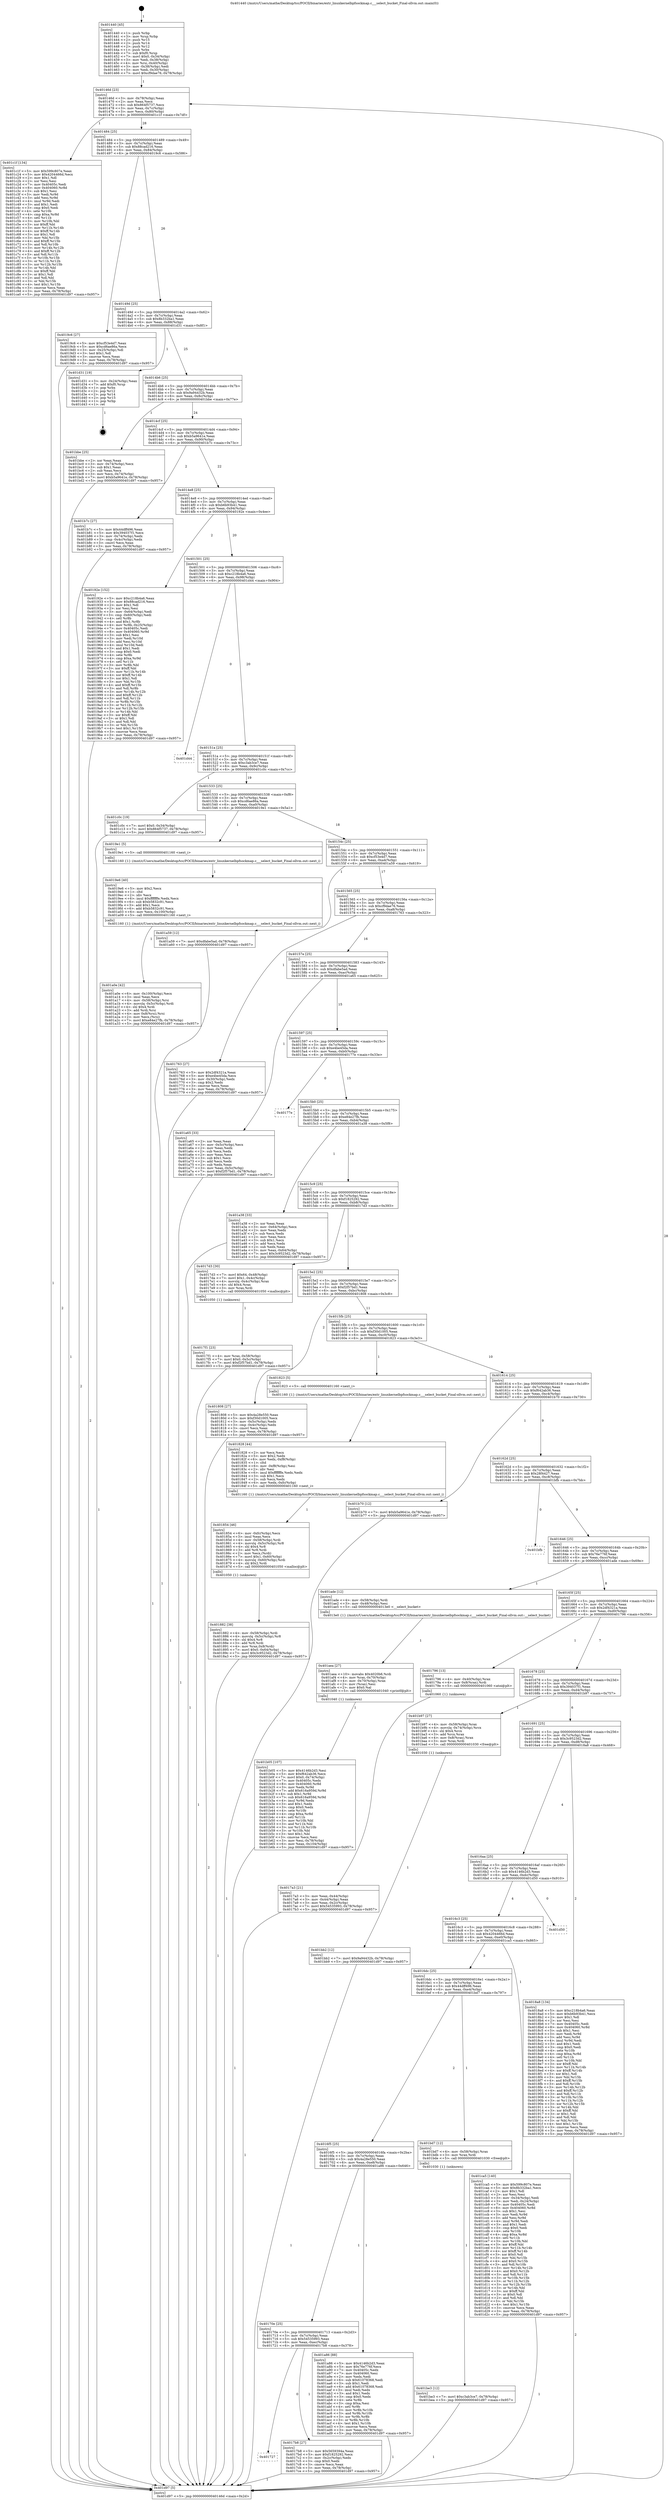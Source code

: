 digraph "0x401440" {
  label = "0x401440 (/mnt/c/Users/mathe/Desktop/tcc/POCII/binaries/extr_linuxkernelbpfsockmap.c___select_bucket_Final-ollvm.out::main(0))"
  labelloc = "t"
  node[shape=record]

  Entry [label="",width=0.3,height=0.3,shape=circle,fillcolor=black,style=filled]
  "0x40146d" [label="{
     0x40146d [23]\l
     | [instrs]\l
     &nbsp;&nbsp;0x40146d \<+3\>: mov -0x78(%rbp),%eax\l
     &nbsp;&nbsp;0x401470 \<+2\>: mov %eax,%ecx\l
     &nbsp;&nbsp;0x401472 \<+6\>: sub $0x864f5737,%ecx\l
     &nbsp;&nbsp;0x401478 \<+3\>: mov %eax,-0x7c(%rbp)\l
     &nbsp;&nbsp;0x40147b \<+3\>: mov %ecx,-0x80(%rbp)\l
     &nbsp;&nbsp;0x40147e \<+6\>: je 0000000000401c1f \<main+0x7df\>\l
  }"]
  "0x401c1f" [label="{
     0x401c1f [134]\l
     | [instrs]\l
     &nbsp;&nbsp;0x401c1f \<+5\>: mov $0x599c807e,%eax\l
     &nbsp;&nbsp;0x401c24 \<+5\>: mov $0x4204466d,%ecx\l
     &nbsp;&nbsp;0x401c29 \<+2\>: mov $0x1,%dl\l
     &nbsp;&nbsp;0x401c2b \<+2\>: xor %esi,%esi\l
     &nbsp;&nbsp;0x401c2d \<+7\>: mov 0x40405c,%edi\l
     &nbsp;&nbsp;0x401c34 \<+8\>: mov 0x404060,%r8d\l
     &nbsp;&nbsp;0x401c3c \<+3\>: sub $0x1,%esi\l
     &nbsp;&nbsp;0x401c3f \<+3\>: mov %edi,%r9d\l
     &nbsp;&nbsp;0x401c42 \<+3\>: add %esi,%r9d\l
     &nbsp;&nbsp;0x401c45 \<+4\>: imul %r9d,%edi\l
     &nbsp;&nbsp;0x401c49 \<+3\>: and $0x1,%edi\l
     &nbsp;&nbsp;0x401c4c \<+3\>: cmp $0x0,%edi\l
     &nbsp;&nbsp;0x401c4f \<+4\>: sete %r10b\l
     &nbsp;&nbsp;0x401c53 \<+4\>: cmp $0xa,%r8d\l
     &nbsp;&nbsp;0x401c57 \<+4\>: setl %r11b\l
     &nbsp;&nbsp;0x401c5b \<+3\>: mov %r10b,%bl\l
     &nbsp;&nbsp;0x401c5e \<+3\>: xor $0xff,%bl\l
     &nbsp;&nbsp;0x401c61 \<+3\>: mov %r11b,%r14b\l
     &nbsp;&nbsp;0x401c64 \<+4\>: xor $0xff,%r14b\l
     &nbsp;&nbsp;0x401c68 \<+3\>: xor $0x1,%dl\l
     &nbsp;&nbsp;0x401c6b \<+3\>: mov %bl,%r15b\l
     &nbsp;&nbsp;0x401c6e \<+4\>: and $0xff,%r15b\l
     &nbsp;&nbsp;0x401c72 \<+3\>: and %dl,%r10b\l
     &nbsp;&nbsp;0x401c75 \<+3\>: mov %r14b,%r12b\l
     &nbsp;&nbsp;0x401c78 \<+4\>: and $0xff,%r12b\l
     &nbsp;&nbsp;0x401c7c \<+3\>: and %dl,%r11b\l
     &nbsp;&nbsp;0x401c7f \<+3\>: or %r10b,%r15b\l
     &nbsp;&nbsp;0x401c82 \<+3\>: or %r11b,%r12b\l
     &nbsp;&nbsp;0x401c85 \<+3\>: xor %r12b,%r15b\l
     &nbsp;&nbsp;0x401c88 \<+3\>: or %r14b,%bl\l
     &nbsp;&nbsp;0x401c8b \<+3\>: xor $0xff,%bl\l
     &nbsp;&nbsp;0x401c8e \<+3\>: or $0x1,%dl\l
     &nbsp;&nbsp;0x401c91 \<+2\>: and %dl,%bl\l
     &nbsp;&nbsp;0x401c93 \<+3\>: or %bl,%r15b\l
     &nbsp;&nbsp;0x401c96 \<+4\>: test $0x1,%r15b\l
     &nbsp;&nbsp;0x401c9a \<+3\>: cmovne %ecx,%eax\l
     &nbsp;&nbsp;0x401c9d \<+3\>: mov %eax,-0x78(%rbp)\l
     &nbsp;&nbsp;0x401ca0 \<+5\>: jmp 0000000000401d97 \<main+0x957\>\l
  }"]
  "0x401484" [label="{
     0x401484 [25]\l
     | [instrs]\l
     &nbsp;&nbsp;0x401484 \<+5\>: jmp 0000000000401489 \<main+0x49\>\l
     &nbsp;&nbsp;0x401489 \<+3\>: mov -0x7c(%rbp),%eax\l
     &nbsp;&nbsp;0x40148c \<+5\>: sub $0x88cad216,%eax\l
     &nbsp;&nbsp;0x401491 \<+6\>: mov %eax,-0x84(%rbp)\l
     &nbsp;&nbsp;0x401497 \<+6\>: je 00000000004019c6 \<main+0x586\>\l
  }"]
  Exit [label="",width=0.3,height=0.3,shape=circle,fillcolor=black,style=filled,peripheries=2]
  "0x4019c6" [label="{
     0x4019c6 [27]\l
     | [instrs]\l
     &nbsp;&nbsp;0x4019c6 \<+5\>: mov $0xcf53e4d7,%eax\l
     &nbsp;&nbsp;0x4019cb \<+5\>: mov $0xcd6ae86a,%ecx\l
     &nbsp;&nbsp;0x4019d0 \<+3\>: mov -0x25(%rbp),%dl\l
     &nbsp;&nbsp;0x4019d3 \<+3\>: test $0x1,%dl\l
     &nbsp;&nbsp;0x4019d6 \<+3\>: cmovne %ecx,%eax\l
     &nbsp;&nbsp;0x4019d9 \<+3\>: mov %eax,-0x78(%rbp)\l
     &nbsp;&nbsp;0x4019dc \<+5\>: jmp 0000000000401d97 \<main+0x957\>\l
  }"]
  "0x40149d" [label="{
     0x40149d [25]\l
     | [instrs]\l
     &nbsp;&nbsp;0x40149d \<+5\>: jmp 00000000004014a2 \<main+0x62\>\l
     &nbsp;&nbsp;0x4014a2 \<+3\>: mov -0x7c(%rbp),%eax\l
     &nbsp;&nbsp;0x4014a5 \<+5\>: sub $0x8b332ba1,%eax\l
     &nbsp;&nbsp;0x4014aa \<+6\>: mov %eax,-0x88(%rbp)\l
     &nbsp;&nbsp;0x4014b0 \<+6\>: je 0000000000401d31 \<main+0x8f1\>\l
  }"]
  "0x401be3" [label="{
     0x401be3 [12]\l
     | [instrs]\l
     &nbsp;&nbsp;0x401be3 \<+7\>: movl $0xc3ab3ce7,-0x78(%rbp)\l
     &nbsp;&nbsp;0x401bea \<+5\>: jmp 0000000000401d97 \<main+0x957\>\l
  }"]
  "0x401d31" [label="{
     0x401d31 [19]\l
     | [instrs]\l
     &nbsp;&nbsp;0x401d31 \<+3\>: mov -0x24(%rbp),%eax\l
     &nbsp;&nbsp;0x401d34 \<+7\>: add $0xf0,%rsp\l
     &nbsp;&nbsp;0x401d3b \<+1\>: pop %rbx\l
     &nbsp;&nbsp;0x401d3c \<+2\>: pop %r12\l
     &nbsp;&nbsp;0x401d3e \<+2\>: pop %r14\l
     &nbsp;&nbsp;0x401d40 \<+2\>: pop %r15\l
     &nbsp;&nbsp;0x401d42 \<+1\>: pop %rbp\l
     &nbsp;&nbsp;0x401d43 \<+1\>: ret\l
  }"]
  "0x4014b6" [label="{
     0x4014b6 [25]\l
     | [instrs]\l
     &nbsp;&nbsp;0x4014b6 \<+5\>: jmp 00000000004014bb \<main+0x7b\>\l
     &nbsp;&nbsp;0x4014bb \<+3\>: mov -0x7c(%rbp),%eax\l
     &nbsp;&nbsp;0x4014be \<+5\>: sub $0x9a94432b,%eax\l
     &nbsp;&nbsp;0x4014c3 \<+6\>: mov %eax,-0x8c(%rbp)\l
     &nbsp;&nbsp;0x4014c9 \<+6\>: je 0000000000401bbe \<main+0x77e\>\l
  }"]
  "0x401bb2" [label="{
     0x401bb2 [12]\l
     | [instrs]\l
     &nbsp;&nbsp;0x401bb2 \<+7\>: movl $0x9a94432b,-0x78(%rbp)\l
     &nbsp;&nbsp;0x401bb9 \<+5\>: jmp 0000000000401d97 \<main+0x957\>\l
  }"]
  "0x401bbe" [label="{
     0x401bbe [25]\l
     | [instrs]\l
     &nbsp;&nbsp;0x401bbe \<+2\>: xor %eax,%eax\l
     &nbsp;&nbsp;0x401bc0 \<+3\>: mov -0x74(%rbp),%ecx\l
     &nbsp;&nbsp;0x401bc3 \<+3\>: sub $0x1,%eax\l
     &nbsp;&nbsp;0x401bc6 \<+2\>: sub %eax,%ecx\l
     &nbsp;&nbsp;0x401bc8 \<+3\>: mov %ecx,-0x74(%rbp)\l
     &nbsp;&nbsp;0x401bcb \<+7\>: movl $0xb5a9641e,-0x78(%rbp)\l
     &nbsp;&nbsp;0x401bd2 \<+5\>: jmp 0000000000401d97 \<main+0x957\>\l
  }"]
  "0x4014cf" [label="{
     0x4014cf [25]\l
     | [instrs]\l
     &nbsp;&nbsp;0x4014cf \<+5\>: jmp 00000000004014d4 \<main+0x94\>\l
     &nbsp;&nbsp;0x4014d4 \<+3\>: mov -0x7c(%rbp),%eax\l
     &nbsp;&nbsp;0x4014d7 \<+5\>: sub $0xb5a9641e,%eax\l
     &nbsp;&nbsp;0x4014dc \<+6\>: mov %eax,-0x90(%rbp)\l
     &nbsp;&nbsp;0x4014e2 \<+6\>: je 0000000000401b7c \<main+0x73c\>\l
  }"]
  "0x401b05" [label="{
     0x401b05 [107]\l
     | [instrs]\l
     &nbsp;&nbsp;0x401b05 \<+5\>: mov $0x4146b2d3,%esi\l
     &nbsp;&nbsp;0x401b0a \<+5\>: mov $0xf642ab36,%ecx\l
     &nbsp;&nbsp;0x401b0f \<+7\>: movl $0x0,-0x74(%rbp)\l
     &nbsp;&nbsp;0x401b16 \<+7\>: mov 0x40405c,%edx\l
     &nbsp;&nbsp;0x401b1d \<+8\>: mov 0x404060,%r8d\l
     &nbsp;&nbsp;0x401b25 \<+3\>: mov %edx,%r9d\l
     &nbsp;&nbsp;0x401b28 \<+7\>: add $0x616a959d,%r9d\l
     &nbsp;&nbsp;0x401b2f \<+4\>: sub $0x1,%r9d\l
     &nbsp;&nbsp;0x401b33 \<+7\>: sub $0x616a959d,%r9d\l
     &nbsp;&nbsp;0x401b3a \<+4\>: imul %r9d,%edx\l
     &nbsp;&nbsp;0x401b3e \<+3\>: and $0x1,%edx\l
     &nbsp;&nbsp;0x401b41 \<+3\>: cmp $0x0,%edx\l
     &nbsp;&nbsp;0x401b44 \<+4\>: sete %r10b\l
     &nbsp;&nbsp;0x401b48 \<+4\>: cmp $0xa,%r8d\l
     &nbsp;&nbsp;0x401b4c \<+4\>: setl %r11b\l
     &nbsp;&nbsp;0x401b50 \<+3\>: mov %r10b,%bl\l
     &nbsp;&nbsp;0x401b53 \<+3\>: and %r11b,%bl\l
     &nbsp;&nbsp;0x401b56 \<+3\>: xor %r11b,%r10b\l
     &nbsp;&nbsp;0x401b59 \<+3\>: or %r10b,%bl\l
     &nbsp;&nbsp;0x401b5c \<+3\>: test $0x1,%bl\l
     &nbsp;&nbsp;0x401b5f \<+3\>: cmovne %ecx,%esi\l
     &nbsp;&nbsp;0x401b62 \<+3\>: mov %esi,-0x78(%rbp)\l
     &nbsp;&nbsp;0x401b65 \<+6\>: mov %eax,-0x104(%rbp)\l
     &nbsp;&nbsp;0x401b6b \<+5\>: jmp 0000000000401d97 \<main+0x957\>\l
  }"]
  "0x401b7c" [label="{
     0x401b7c [27]\l
     | [instrs]\l
     &nbsp;&nbsp;0x401b7c \<+5\>: mov $0x44dff496,%eax\l
     &nbsp;&nbsp;0x401b81 \<+5\>: mov $0x394037f1,%ecx\l
     &nbsp;&nbsp;0x401b86 \<+3\>: mov -0x74(%rbp),%edx\l
     &nbsp;&nbsp;0x401b89 \<+3\>: cmp -0x4c(%rbp),%edx\l
     &nbsp;&nbsp;0x401b8c \<+3\>: cmovl %ecx,%eax\l
     &nbsp;&nbsp;0x401b8f \<+3\>: mov %eax,-0x78(%rbp)\l
     &nbsp;&nbsp;0x401b92 \<+5\>: jmp 0000000000401d97 \<main+0x957\>\l
  }"]
  "0x4014e8" [label="{
     0x4014e8 [25]\l
     | [instrs]\l
     &nbsp;&nbsp;0x4014e8 \<+5\>: jmp 00000000004014ed \<main+0xad\>\l
     &nbsp;&nbsp;0x4014ed \<+3\>: mov -0x7c(%rbp),%eax\l
     &nbsp;&nbsp;0x4014f0 \<+5\>: sub $0xb6b93b41,%eax\l
     &nbsp;&nbsp;0x4014f5 \<+6\>: mov %eax,-0x94(%rbp)\l
     &nbsp;&nbsp;0x4014fb \<+6\>: je 000000000040192e \<main+0x4ee\>\l
  }"]
  "0x401aea" [label="{
     0x401aea [27]\l
     | [instrs]\l
     &nbsp;&nbsp;0x401aea \<+10\>: movabs $0x4020b6,%rdi\l
     &nbsp;&nbsp;0x401af4 \<+4\>: mov %rax,-0x70(%rbp)\l
     &nbsp;&nbsp;0x401af8 \<+4\>: mov -0x70(%rbp),%rax\l
     &nbsp;&nbsp;0x401afc \<+2\>: mov (%rax),%esi\l
     &nbsp;&nbsp;0x401afe \<+2\>: mov $0x0,%al\l
     &nbsp;&nbsp;0x401b00 \<+5\>: call 0000000000401040 \<printf@plt\>\l
     | [calls]\l
     &nbsp;&nbsp;0x401040 \{1\} (unknown)\l
  }"]
  "0x40192e" [label="{
     0x40192e [152]\l
     | [instrs]\l
     &nbsp;&nbsp;0x40192e \<+5\>: mov $0xc218b4a6,%eax\l
     &nbsp;&nbsp;0x401933 \<+5\>: mov $0x88cad216,%ecx\l
     &nbsp;&nbsp;0x401938 \<+2\>: mov $0x1,%dl\l
     &nbsp;&nbsp;0x40193a \<+2\>: xor %esi,%esi\l
     &nbsp;&nbsp;0x40193c \<+3\>: mov -0x64(%rbp),%edi\l
     &nbsp;&nbsp;0x40193f \<+3\>: cmp -0x60(%rbp),%edi\l
     &nbsp;&nbsp;0x401942 \<+4\>: setl %r8b\l
     &nbsp;&nbsp;0x401946 \<+4\>: and $0x1,%r8b\l
     &nbsp;&nbsp;0x40194a \<+4\>: mov %r8b,-0x25(%rbp)\l
     &nbsp;&nbsp;0x40194e \<+7\>: mov 0x40405c,%edi\l
     &nbsp;&nbsp;0x401955 \<+8\>: mov 0x404060,%r9d\l
     &nbsp;&nbsp;0x40195d \<+3\>: sub $0x1,%esi\l
     &nbsp;&nbsp;0x401960 \<+3\>: mov %edi,%r10d\l
     &nbsp;&nbsp;0x401963 \<+3\>: add %esi,%r10d\l
     &nbsp;&nbsp;0x401966 \<+4\>: imul %r10d,%edi\l
     &nbsp;&nbsp;0x40196a \<+3\>: and $0x1,%edi\l
     &nbsp;&nbsp;0x40196d \<+3\>: cmp $0x0,%edi\l
     &nbsp;&nbsp;0x401970 \<+4\>: sete %r8b\l
     &nbsp;&nbsp;0x401974 \<+4\>: cmp $0xa,%r9d\l
     &nbsp;&nbsp;0x401978 \<+4\>: setl %r11b\l
     &nbsp;&nbsp;0x40197c \<+3\>: mov %r8b,%bl\l
     &nbsp;&nbsp;0x40197f \<+3\>: xor $0xff,%bl\l
     &nbsp;&nbsp;0x401982 \<+3\>: mov %r11b,%r14b\l
     &nbsp;&nbsp;0x401985 \<+4\>: xor $0xff,%r14b\l
     &nbsp;&nbsp;0x401989 \<+3\>: xor $0x1,%dl\l
     &nbsp;&nbsp;0x40198c \<+3\>: mov %bl,%r15b\l
     &nbsp;&nbsp;0x40198f \<+4\>: and $0xff,%r15b\l
     &nbsp;&nbsp;0x401993 \<+3\>: and %dl,%r8b\l
     &nbsp;&nbsp;0x401996 \<+3\>: mov %r14b,%r12b\l
     &nbsp;&nbsp;0x401999 \<+4\>: and $0xff,%r12b\l
     &nbsp;&nbsp;0x40199d \<+3\>: and %dl,%r11b\l
     &nbsp;&nbsp;0x4019a0 \<+3\>: or %r8b,%r15b\l
     &nbsp;&nbsp;0x4019a3 \<+3\>: or %r11b,%r12b\l
     &nbsp;&nbsp;0x4019a6 \<+3\>: xor %r12b,%r15b\l
     &nbsp;&nbsp;0x4019a9 \<+3\>: or %r14b,%bl\l
     &nbsp;&nbsp;0x4019ac \<+3\>: xor $0xff,%bl\l
     &nbsp;&nbsp;0x4019af \<+3\>: or $0x1,%dl\l
     &nbsp;&nbsp;0x4019b2 \<+2\>: and %dl,%bl\l
     &nbsp;&nbsp;0x4019b4 \<+3\>: or %bl,%r15b\l
     &nbsp;&nbsp;0x4019b7 \<+4\>: test $0x1,%r15b\l
     &nbsp;&nbsp;0x4019bb \<+3\>: cmovne %ecx,%eax\l
     &nbsp;&nbsp;0x4019be \<+3\>: mov %eax,-0x78(%rbp)\l
     &nbsp;&nbsp;0x4019c1 \<+5\>: jmp 0000000000401d97 \<main+0x957\>\l
  }"]
  "0x401501" [label="{
     0x401501 [25]\l
     | [instrs]\l
     &nbsp;&nbsp;0x401501 \<+5\>: jmp 0000000000401506 \<main+0xc6\>\l
     &nbsp;&nbsp;0x401506 \<+3\>: mov -0x7c(%rbp),%eax\l
     &nbsp;&nbsp;0x401509 \<+5\>: sub $0xc218b4a6,%eax\l
     &nbsp;&nbsp;0x40150e \<+6\>: mov %eax,-0x98(%rbp)\l
     &nbsp;&nbsp;0x401514 \<+6\>: je 0000000000401d44 \<main+0x904\>\l
  }"]
  "0x401a0e" [label="{
     0x401a0e [42]\l
     | [instrs]\l
     &nbsp;&nbsp;0x401a0e \<+6\>: mov -0x100(%rbp),%ecx\l
     &nbsp;&nbsp;0x401a14 \<+3\>: imul %eax,%ecx\l
     &nbsp;&nbsp;0x401a17 \<+4\>: mov -0x58(%rbp),%rsi\l
     &nbsp;&nbsp;0x401a1b \<+4\>: movslq -0x5c(%rbp),%rdi\l
     &nbsp;&nbsp;0x401a1f \<+4\>: shl $0x4,%rdi\l
     &nbsp;&nbsp;0x401a23 \<+3\>: add %rdi,%rsi\l
     &nbsp;&nbsp;0x401a26 \<+4\>: mov 0x8(%rsi),%rsi\l
     &nbsp;&nbsp;0x401a2a \<+2\>: mov %ecx,(%rsi)\l
     &nbsp;&nbsp;0x401a2c \<+7\>: movl $0xe84e27fb,-0x78(%rbp)\l
     &nbsp;&nbsp;0x401a33 \<+5\>: jmp 0000000000401d97 \<main+0x957\>\l
  }"]
  "0x401d44" [label="{
     0x401d44\l
  }", style=dashed]
  "0x40151a" [label="{
     0x40151a [25]\l
     | [instrs]\l
     &nbsp;&nbsp;0x40151a \<+5\>: jmp 000000000040151f \<main+0xdf\>\l
     &nbsp;&nbsp;0x40151f \<+3\>: mov -0x7c(%rbp),%eax\l
     &nbsp;&nbsp;0x401522 \<+5\>: sub $0xc3ab3ce7,%eax\l
     &nbsp;&nbsp;0x401527 \<+6\>: mov %eax,-0x9c(%rbp)\l
     &nbsp;&nbsp;0x40152d \<+6\>: je 0000000000401c0c \<main+0x7cc\>\l
  }"]
  "0x4019e6" [label="{
     0x4019e6 [40]\l
     | [instrs]\l
     &nbsp;&nbsp;0x4019e6 \<+5\>: mov $0x2,%ecx\l
     &nbsp;&nbsp;0x4019eb \<+1\>: cltd\l
     &nbsp;&nbsp;0x4019ec \<+2\>: idiv %ecx\l
     &nbsp;&nbsp;0x4019ee \<+6\>: imul $0xfffffffe,%edx,%ecx\l
     &nbsp;&nbsp;0x4019f4 \<+6\>: sub $0xb5832c91,%ecx\l
     &nbsp;&nbsp;0x4019fa \<+3\>: add $0x1,%ecx\l
     &nbsp;&nbsp;0x4019fd \<+6\>: add $0xb5832c91,%ecx\l
     &nbsp;&nbsp;0x401a03 \<+6\>: mov %ecx,-0x100(%rbp)\l
     &nbsp;&nbsp;0x401a09 \<+5\>: call 0000000000401160 \<next_i\>\l
     | [calls]\l
     &nbsp;&nbsp;0x401160 \{1\} (/mnt/c/Users/mathe/Desktop/tcc/POCII/binaries/extr_linuxkernelbpfsockmap.c___select_bucket_Final-ollvm.out::next_i)\l
  }"]
  "0x401c0c" [label="{
     0x401c0c [19]\l
     | [instrs]\l
     &nbsp;&nbsp;0x401c0c \<+7\>: movl $0x0,-0x34(%rbp)\l
     &nbsp;&nbsp;0x401c13 \<+7\>: movl $0x864f5737,-0x78(%rbp)\l
     &nbsp;&nbsp;0x401c1a \<+5\>: jmp 0000000000401d97 \<main+0x957\>\l
  }"]
  "0x401533" [label="{
     0x401533 [25]\l
     | [instrs]\l
     &nbsp;&nbsp;0x401533 \<+5\>: jmp 0000000000401538 \<main+0xf8\>\l
     &nbsp;&nbsp;0x401538 \<+3\>: mov -0x7c(%rbp),%eax\l
     &nbsp;&nbsp;0x40153b \<+5\>: sub $0xcd6ae86a,%eax\l
     &nbsp;&nbsp;0x401540 \<+6\>: mov %eax,-0xa0(%rbp)\l
     &nbsp;&nbsp;0x401546 \<+6\>: je 00000000004019e1 \<main+0x5a1\>\l
  }"]
  "0x401882" [label="{
     0x401882 [38]\l
     | [instrs]\l
     &nbsp;&nbsp;0x401882 \<+4\>: mov -0x58(%rbp),%rdi\l
     &nbsp;&nbsp;0x401886 \<+4\>: movslq -0x5c(%rbp),%r8\l
     &nbsp;&nbsp;0x40188a \<+4\>: shl $0x4,%r8\l
     &nbsp;&nbsp;0x40188e \<+3\>: add %r8,%rdi\l
     &nbsp;&nbsp;0x401891 \<+4\>: mov %rax,0x8(%rdi)\l
     &nbsp;&nbsp;0x401895 \<+7\>: movl $0x0,-0x64(%rbp)\l
     &nbsp;&nbsp;0x40189c \<+7\>: movl $0x3c9523d2,-0x78(%rbp)\l
     &nbsp;&nbsp;0x4018a3 \<+5\>: jmp 0000000000401d97 \<main+0x957\>\l
  }"]
  "0x4019e1" [label="{
     0x4019e1 [5]\l
     | [instrs]\l
     &nbsp;&nbsp;0x4019e1 \<+5\>: call 0000000000401160 \<next_i\>\l
     | [calls]\l
     &nbsp;&nbsp;0x401160 \{1\} (/mnt/c/Users/mathe/Desktop/tcc/POCII/binaries/extr_linuxkernelbpfsockmap.c___select_bucket_Final-ollvm.out::next_i)\l
  }"]
  "0x40154c" [label="{
     0x40154c [25]\l
     | [instrs]\l
     &nbsp;&nbsp;0x40154c \<+5\>: jmp 0000000000401551 \<main+0x111\>\l
     &nbsp;&nbsp;0x401551 \<+3\>: mov -0x7c(%rbp),%eax\l
     &nbsp;&nbsp;0x401554 \<+5\>: sub $0xcf53e4d7,%eax\l
     &nbsp;&nbsp;0x401559 \<+6\>: mov %eax,-0xa4(%rbp)\l
     &nbsp;&nbsp;0x40155f \<+6\>: je 0000000000401a59 \<main+0x619\>\l
  }"]
  "0x401854" [label="{
     0x401854 [46]\l
     | [instrs]\l
     &nbsp;&nbsp;0x401854 \<+6\>: mov -0xfc(%rbp),%ecx\l
     &nbsp;&nbsp;0x40185a \<+3\>: imul %eax,%ecx\l
     &nbsp;&nbsp;0x40185d \<+4\>: mov -0x58(%rbp),%rdi\l
     &nbsp;&nbsp;0x401861 \<+4\>: movslq -0x5c(%rbp),%r8\l
     &nbsp;&nbsp;0x401865 \<+4\>: shl $0x4,%r8\l
     &nbsp;&nbsp;0x401869 \<+3\>: add %r8,%rdi\l
     &nbsp;&nbsp;0x40186c \<+2\>: mov %ecx,(%rdi)\l
     &nbsp;&nbsp;0x40186e \<+7\>: movl $0x1,-0x60(%rbp)\l
     &nbsp;&nbsp;0x401875 \<+4\>: movslq -0x60(%rbp),%rdi\l
     &nbsp;&nbsp;0x401879 \<+4\>: shl $0x2,%rdi\l
     &nbsp;&nbsp;0x40187d \<+5\>: call 0000000000401050 \<malloc@plt\>\l
     | [calls]\l
     &nbsp;&nbsp;0x401050 \{1\} (unknown)\l
  }"]
  "0x401a59" [label="{
     0x401a59 [12]\l
     | [instrs]\l
     &nbsp;&nbsp;0x401a59 \<+7\>: movl $0xdfabe5ad,-0x78(%rbp)\l
     &nbsp;&nbsp;0x401a60 \<+5\>: jmp 0000000000401d97 \<main+0x957\>\l
  }"]
  "0x401565" [label="{
     0x401565 [25]\l
     | [instrs]\l
     &nbsp;&nbsp;0x401565 \<+5\>: jmp 000000000040156a \<main+0x12a\>\l
     &nbsp;&nbsp;0x40156a \<+3\>: mov -0x7c(%rbp),%eax\l
     &nbsp;&nbsp;0x40156d \<+5\>: sub $0xcf9dae76,%eax\l
     &nbsp;&nbsp;0x401572 \<+6\>: mov %eax,-0xa8(%rbp)\l
     &nbsp;&nbsp;0x401578 \<+6\>: je 0000000000401763 \<main+0x323\>\l
  }"]
  "0x401828" [label="{
     0x401828 [44]\l
     | [instrs]\l
     &nbsp;&nbsp;0x401828 \<+2\>: xor %ecx,%ecx\l
     &nbsp;&nbsp;0x40182a \<+5\>: mov $0x2,%edx\l
     &nbsp;&nbsp;0x40182f \<+6\>: mov %edx,-0xf8(%rbp)\l
     &nbsp;&nbsp;0x401835 \<+1\>: cltd\l
     &nbsp;&nbsp;0x401836 \<+6\>: mov -0xf8(%rbp),%esi\l
     &nbsp;&nbsp;0x40183c \<+2\>: idiv %esi\l
     &nbsp;&nbsp;0x40183e \<+6\>: imul $0xfffffffe,%edx,%edx\l
     &nbsp;&nbsp;0x401844 \<+3\>: sub $0x1,%ecx\l
     &nbsp;&nbsp;0x401847 \<+2\>: sub %ecx,%edx\l
     &nbsp;&nbsp;0x401849 \<+6\>: mov %edx,-0xfc(%rbp)\l
     &nbsp;&nbsp;0x40184f \<+5\>: call 0000000000401160 \<next_i\>\l
     | [calls]\l
     &nbsp;&nbsp;0x401160 \{1\} (/mnt/c/Users/mathe/Desktop/tcc/POCII/binaries/extr_linuxkernelbpfsockmap.c___select_bucket_Final-ollvm.out::next_i)\l
  }"]
  "0x401763" [label="{
     0x401763 [27]\l
     | [instrs]\l
     &nbsp;&nbsp;0x401763 \<+5\>: mov $0x2df4321a,%eax\l
     &nbsp;&nbsp;0x401768 \<+5\>: mov $0xe4be45da,%ecx\l
     &nbsp;&nbsp;0x40176d \<+3\>: mov -0x30(%rbp),%edx\l
     &nbsp;&nbsp;0x401770 \<+3\>: cmp $0x2,%edx\l
     &nbsp;&nbsp;0x401773 \<+3\>: cmovne %ecx,%eax\l
     &nbsp;&nbsp;0x401776 \<+3\>: mov %eax,-0x78(%rbp)\l
     &nbsp;&nbsp;0x401779 \<+5\>: jmp 0000000000401d97 \<main+0x957\>\l
  }"]
  "0x40157e" [label="{
     0x40157e [25]\l
     | [instrs]\l
     &nbsp;&nbsp;0x40157e \<+5\>: jmp 0000000000401583 \<main+0x143\>\l
     &nbsp;&nbsp;0x401583 \<+3\>: mov -0x7c(%rbp),%eax\l
     &nbsp;&nbsp;0x401586 \<+5\>: sub $0xdfabe5ad,%eax\l
     &nbsp;&nbsp;0x40158b \<+6\>: mov %eax,-0xac(%rbp)\l
     &nbsp;&nbsp;0x401591 \<+6\>: je 0000000000401a65 \<main+0x625\>\l
  }"]
  "0x401d97" [label="{
     0x401d97 [5]\l
     | [instrs]\l
     &nbsp;&nbsp;0x401d97 \<+5\>: jmp 000000000040146d \<main+0x2d\>\l
  }"]
  "0x401440" [label="{
     0x401440 [45]\l
     | [instrs]\l
     &nbsp;&nbsp;0x401440 \<+1\>: push %rbp\l
     &nbsp;&nbsp;0x401441 \<+3\>: mov %rsp,%rbp\l
     &nbsp;&nbsp;0x401444 \<+2\>: push %r15\l
     &nbsp;&nbsp;0x401446 \<+2\>: push %r14\l
     &nbsp;&nbsp;0x401448 \<+2\>: push %r12\l
     &nbsp;&nbsp;0x40144a \<+1\>: push %rbx\l
     &nbsp;&nbsp;0x40144b \<+7\>: sub $0xf0,%rsp\l
     &nbsp;&nbsp;0x401452 \<+7\>: movl $0x0,-0x34(%rbp)\l
     &nbsp;&nbsp;0x401459 \<+3\>: mov %edi,-0x38(%rbp)\l
     &nbsp;&nbsp;0x40145c \<+4\>: mov %rsi,-0x40(%rbp)\l
     &nbsp;&nbsp;0x401460 \<+3\>: mov -0x38(%rbp),%edi\l
     &nbsp;&nbsp;0x401463 \<+3\>: mov %edi,-0x30(%rbp)\l
     &nbsp;&nbsp;0x401466 \<+7\>: movl $0xcf9dae76,-0x78(%rbp)\l
  }"]
  "0x4017f1" [label="{
     0x4017f1 [23]\l
     | [instrs]\l
     &nbsp;&nbsp;0x4017f1 \<+4\>: mov %rax,-0x58(%rbp)\l
     &nbsp;&nbsp;0x4017f5 \<+7\>: movl $0x0,-0x5c(%rbp)\l
     &nbsp;&nbsp;0x4017fc \<+7\>: movl $0xf2f57bd1,-0x78(%rbp)\l
     &nbsp;&nbsp;0x401803 \<+5\>: jmp 0000000000401d97 \<main+0x957\>\l
  }"]
  "0x401a65" [label="{
     0x401a65 [33]\l
     | [instrs]\l
     &nbsp;&nbsp;0x401a65 \<+2\>: xor %eax,%eax\l
     &nbsp;&nbsp;0x401a67 \<+3\>: mov -0x5c(%rbp),%ecx\l
     &nbsp;&nbsp;0x401a6a \<+2\>: mov %eax,%edx\l
     &nbsp;&nbsp;0x401a6c \<+2\>: sub %ecx,%edx\l
     &nbsp;&nbsp;0x401a6e \<+2\>: mov %eax,%ecx\l
     &nbsp;&nbsp;0x401a70 \<+3\>: sub $0x1,%ecx\l
     &nbsp;&nbsp;0x401a73 \<+2\>: add %ecx,%edx\l
     &nbsp;&nbsp;0x401a75 \<+2\>: sub %edx,%eax\l
     &nbsp;&nbsp;0x401a77 \<+3\>: mov %eax,-0x5c(%rbp)\l
     &nbsp;&nbsp;0x401a7a \<+7\>: movl $0xf2f57bd1,-0x78(%rbp)\l
     &nbsp;&nbsp;0x401a81 \<+5\>: jmp 0000000000401d97 \<main+0x957\>\l
  }"]
  "0x401597" [label="{
     0x401597 [25]\l
     | [instrs]\l
     &nbsp;&nbsp;0x401597 \<+5\>: jmp 000000000040159c \<main+0x15c\>\l
     &nbsp;&nbsp;0x40159c \<+3\>: mov -0x7c(%rbp),%eax\l
     &nbsp;&nbsp;0x40159f \<+5\>: sub $0xe4be45da,%eax\l
     &nbsp;&nbsp;0x4015a4 \<+6\>: mov %eax,-0xb0(%rbp)\l
     &nbsp;&nbsp;0x4015aa \<+6\>: je 000000000040177e \<main+0x33e\>\l
  }"]
  "0x401727" [label="{
     0x401727\l
  }", style=dashed]
  "0x40177e" [label="{
     0x40177e\l
  }", style=dashed]
  "0x4015b0" [label="{
     0x4015b0 [25]\l
     | [instrs]\l
     &nbsp;&nbsp;0x4015b0 \<+5\>: jmp 00000000004015b5 \<main+0x175\>\l
     &nbsp;&nbsp;0x4015b5 \<+3\>: mov -0x7c(%rbp),%eax\l
     &nbsp;&nbsp;0x4015b8 \<+5\>: sub $0xe84e27fb,%eax\l
     &nbsp;&nbsp;0x4015bd \<+6\>: mov %eax,-0xb4(%rbp)\l
     &nbsp;&nbsp;0x4015c3 \<+6\>: je 0000000000401a38 \<main+0x5f8\>\l
  }"]
  "0x4017b8" [label="{
     0x4017b8 [27]\l
     | [instrs]\l
     &nbsp;&nbsp;0x4017b8 \<+5\>: mov $0x5659394a,%eax\l
     &nbsp;&nbsp;0x4017bd \<+5\>: mov $0xf1825292,%ecx\l
     &nbsp;&nbsp;0x4017c2 \<+3\>: mov -0x2c(%rbp),%edx\l
     &nbsp;&nbsp;0x4017c5 \<+3\>: cmp $0x0,%edx\l
     &nbsp;&nbsp;0x4017c8 \<+3\>: cmove %ecx,%eax\l
     &nbsp;&nbsp;0x4017cb \<+3\>: mov %eax,-0x78(%rbp)\l
     &nbsp;&nbsp;0x4017ce \<+5\>: jmp 0000000000401d97 \<main+0x957\>\l
  }"]
  "0x401a38" [label="{
     0x401a38 [33]\l
     | [instrs]\l
     &nbsp;&nbsp;0x401a38 \<+2\>: xor %eax,%eax\l
     &nbsp;&nbsp;0x401a3a \<+3\>: mov -0x64(%rbp),%ecx\l
     &nbsp;&nbsp;0x401a3d \<+2\>: mov %eax,%edx\l
     &nbsp;&nbsp;0x401a3f \<+2\>: sub %ecx,%edx\l
     &nbsp;&nbsp;0x401a41 \<+2\>: mov %eax,%ecx\l
     &nbsp;&nbsp;0x401a43 \<+3\>: sub $0x1,%ecx\l
     &nbsp;&nbsp;0x401a46 \<+2\>: add %ecx,%edx\l
     &nbsp;&nbsp;0x401a48 \<+2\>: sub %edx,%eax\l
     &nbsp;&nbsp;0x401a4a \<+3\>: mov %eax,-0x64(%rbp)\l
     &nbsp;&nbsp;0x401a4d \<+7\>: movl $0x3c9523d2,-0x78(%rbp)\l
     &nbsp;&nbsp;0x401a54 \<+5\>: jmp 0000000000401d97 \<main+0x957\>\l
  }"]
  "0x4015c9" [label="{
     0x4015c9 [25]\l
     | [instrs]\l
     &nbsp;&nbsp;0x4015c9 \<+5\>: jmp 00000000004015ce \<main+0x18e\>\l
     &nbsp;&nbsp;0x4015ce \<+3\>: mov -0x7c(%rbp),%eax\l
     &nbsp;&nbsp;0x4015d1 \<+5\>: sub $0xf1825292,%eax\l
     &nbsp;&nbsp;0x4015d6 \<+6\>: mov %eax,-0xb8(%rbp)\l
     &nbsp;&nbsp;0x4015dc \<+6\>: je 00000000004017d3 \<main+0x393\>\l
  }"]
  "0x40170e" [label="{
     0x40170e [25]\l
     | [instrs]\l
     &nbsp;&nbsp;0x40170e \<+5\>: jmp 0000000000401713 \<main+0x2d3\>\l
     &nbsp;&nbsp;0x401713 \<+3\>: mov -0x7c(%rbp),%eax\l
     &nbsp;&nbsp;0x401716 \<+5\>: sub $0x54535993,%eax\l
     &nbsp;&nbsp;0x40171b \<+6\>: mov %eax,-0xec(%rbp)\l
     &nbsp;&nbsp;0x401721 \<+6\>: je 00000000004017b8 \<main+0x378\>\l
  }"]
  "0x4017d3" [label="{
     0x4017d3 [30]\l
     | [instrs]\l
     &nbsp;&nbsp;0x4017d3 \<+7\>: movl $0x64,-0x48(%rbp)\l
     &nbsp;&nbsp;0x4017da \<+7\>: movl $0x1,-0x4c(%rbp)\l
     &nbsp;&nbsp;0x4017e1 \<+4\>: movslq -0x4c(%rbp),%rax\l
     &nbsp;&nbsp;0x4017e5 \<+4\>: shl $0x4,%rax\l
     &nbsp;&nbsp;0x4017e9 \<+3\>: mov %rax,%rdi\l
     &nbsp;&nbsp;0x4017ec \<+5\>: call 0000000000401050 \<malloc@plt\>\l
     | [calls]\l
     &nbsp;&nbsp;0x401050 \{1\} (unknown)\l
  }"]
  "0x4015e2" [label="{
     0x4015e2 [25]\l
     | [instrs]\l
     &nbsp;&nbsp;0x4015e2 \<+5\>: jmp 00000000004015e7 \<main+0x1a7\>\l
     &nbsp;&nbsp;0x4015e7 \<+3\>: mov -0x7c(%rbp),%eax\l
     &nbsp;&nbsp;0x4015ea \<+5\>: sub $0xf2f57bd1,%eax\l
     &nbsp;&nbsp;0x4015ef \<+6\>: mov %eax,-0xbc(%rbp)\l
     &nbsp;&nbsp;0x4015f5 \<+6\>: je 0000000000401808 \<main+0x3c8\>\l
  }"]
  "0x401a86" [label="{
     0x401a86 [88]\l
     | [instrs]\l
     &nbsp;&nbsp;0x401a86 \<+5\>: mov $0x4146b2d3,%eax\l
     &nbsp;&nbsp;0x401a8b \<+5\>: mov $0x76e776f,%ecx\l
     &nbsp;&nbsp;0x401a90 \<+7\>: mov 0x40405c,%edx\l
     &nbsp;&nbsp;0x401a97 \<+7\>: mov 0x404060,%esi\l
     &nbsp;&nbsp;0x401a9e \<+2\>: mov %edx,%edi\l
     &nbsp;&nbsp;0x401aa0 \<+6\>: sub $0x61078368,%edi\l
     &nbsp;&nbsp;0x401aa6 \<+3\>: sub $0x1,%edi\l
     &nbsp;&nbsp;0x401aa9 \<+6\>: add $0x61078368,%edi\l
     &nbsp;&nbsp;0x401aaf \<+3\>: imul %edi,%edx\l
     &nbsp;&nbsp;0x401ab2 \<+3\>: and $0x1,%edx\l
     &nbsp;&nbsp;0x401ab5 \<+3\>: cmp $0x0,%edx\l
     &nbsp;&nbsp;0x401ab8 \<+4\>: sete %r8b\l
     &nbsp;&nbsp;0x401abc \<+3\>: cmp $0xa,%esi\l
     &nbsp;&nbsp;0x401abf \<+4\>: setl %r9b\l
     &nbsp;&nbsp;0x401ac3 \<+3\>: mov %r8b,%r10b\l
     &nbsp;&nbsp;0x401ac6 \<+3\>: and %r9b,%r10b\l
     &nbsp;&nbsp;0x401ac9 \<+3\>: xor %r9b,%r8b\l
     &nbsp;&nbsp;0x401acc \<+3\>: or %r8b,%r10b\l
     &nbsp;&nbsp;0x401acf \<+4\>: test $0x1,%r10b\l
     &nbsp;&nbsp;0x401ad3 \<+3\>: cmovne %ecx,%eax\l
     &nbsp;&nbsp;0x401ad6 \<+3\>: mov %eax,-0x78(%rbp)\l
     &nbsp;&nbsp;0x401ad9 \<+5\>: jmp 0000000000401d97 \<main+0x957\>\l
  }"]
  "0x401808" [label="{
     0x401808 [27]\l
     | [instrs]\l
     &nbsp;&nbsp;0x401808 \<+5\>: mov $0x4a28e550,%eax\l
     &nbsp;&nbsp;0x40180d \<+5\>: mov $0xf30d1005,%ecx\l
     &nbsp;&nbsp;0x401812 \<+3\>: mov -0x5c(%rbp),%edx\l
     &nbsp;&nbsp;0x401815 \<+3\>: cmp -0x4c(%rbp),%edx\l
     &nbsp;&nbsp;0x401818 \<+3\>: cmovl %ecx,%eax\l
     &nbsp;&nbsp;0x40181b \<+3\>: mov %eax,-0x78(%rbp)\l
     &nbsp;&nbsp;0x40181e \<+5\>: jmp 0000000000401d97 \<main+0x957\>\l
  }"]
  "0x4015fb" [label="{
     0x4015fb [25]\l
     | [instrs]\l
     &nbsp;&nbsp;0x4015fb \<+5\>: jmp 0000000000401600 \<main+0x1c0\>\l
     &nbsp;&nbsp;0x401600 \<+3\>: mov -0x7c(%rbp),%eax\l
     &nbsp;&nbsp;0x401603 \<+5\>: sub $0xf30d1005,%eax\l
     &nbsp;&nbsp;0x401608 \<+6\>: mov %eax,-0xc0(%rbp)\l
     &nbsp;&nbsp;0x40160e \<+6\>: je 0000000000401823 \<main+0x3e3\>\l
  }"]
  "0x4016f5" [label="{
     0x4016f5 [25]\l
     | [instrs]\l
     &nbsp;&nbsp;0x4016f5 \<+5\>: jmp 00000000004016fa \<main+0x2ba\>\l
     &nbsp;&nbsp;0x4016fa \<+3\>: mov -0x7c(%rbp),%eax\l
     &nbsp;&nbsp;0x4016fd \<+5\>: sub $0x4a28e550,%eax\l
     &nbsp;&nbsp;0x401702 \<+6\>: mov %eax,-0xe8(%rbp)\l
     &nbsp;&nbsp;0x401708 \<+6\>: je 0000000000401a86 \<main+0x646\>\l
  }"]
  "0x401823" [label="{
     0x401823 [5]\l
     | [instrs]\l
     &nbsp;&nbsp;0x401823 \<+5\>: call 0000000000401160 \<next_i\>\l
     | [calls]\l
     &nbsp;&nbsp;0x401160 \{1\} (/mnt/c/Users/mathe/Desktop/tcc/POCII/binaries/extr_linuxkernelbpfsockmap.c___select_bucket_Final-ollvm.out::next_i)\l
  }"]
  "0x401614" [label="{
     0x401614 [25]\l
     | [instrs]\l
     &nbsp;&nbsp;0x401614 \<+5\>: jmp 0000000000401619 \<main+0x1d9\>\l
     &nbsp;&nbsp;0x401619 \<+3\>: mov -0x7c(%rbp),%eax\l
     &nbsp;&nbsp;0x40161c \<+5\>: sub $0xf642ab36,%eax\l
     &nbsp;&nbsp;0x401621 \<+6\>: mov %eax,-0xc4(%rbp)\l
     &nbsp;&nbsp;0x401627 \<+6\>: je 0000000000401b70 \<main+0x730\>\l
  }"]
  "0x401bd7" [label="{
     0x401bd7 [12]\l
     | [instrs]\l
     &nbsp;&nbsp;0x401bd7 \<+4\>: mov -0x58(%rbp),%rax\l
     &nbsp;&nbsp;0x401bdb \<+3\>: mov %rax,%rdi\l
     &nbsp;&nbsp;0x401bde \<+5\>: call 0000000000401030 \<free@plt\>\l
     | [calls]\l
     &nbsp;&nbsp;0x401030 \{1\} (unknown)\l
  }"]
  "0x401b70" [label="{
     0x401b70 [12]\l
     | [instrs]\l
     &nbsp;&nbsp;0x401b70 \<+7\>: movl $0xb5a9641e,-0x78(%rbp)\l
     &nbsp;&nbsp;0x401b77 \<+5\>: jmp 0000000000401d97 \<main+0x957\>\l
  }"]
  "0x40162d" [label="{
     0x40162d [25]\l
     | [instrs]\l
     &nbsp;&nbsp;0x40162d \<+5\>: jmp 0000000000401632 \<main+0x1f2\>\l
     &nbsp;&nbsp;0x401632 \<+3\>: mov -0x7c(%rbp),%eax\l
     &nbsp;&nbsp;0x401635 \<+5\>: sub $0x28f4427,%eax\l
     &nbsp;&nbsp;0x40163a \<+6\>: mov %eax,-0xc8(%rbp)\l
     &nbsp;&nbsp;0x401640 \<+6\>: je 0000000000401bfb \<main+0x7bb\>\l
  }"]
  "0x4016dc" [label="{
     0x4016dc [25]\l
     | [instrs]\l
     &nbsp;&nbsp;0x4016dc \<+5\>: jmp 00000000004016e1 \<main+0x2a1\>\l
     &nbsp;&nbsp;0x4016e1 \<+3\>: mov -0x7c(%rbp),%eax\l
     &nbsp;&nbsp;0x4016e4 \<+5\>: sub $0x44dff496,%eax\l
     &nbsp;&nbsp;0x4016e9 \<+6\>: mov %eax,-0xe4(%rbp)\l
     &nbsp;&nbsp;0x4016ef \<+6\>: je 0000000000401bd7 \<main+0x797\>\l
  }"]
  "0x401bfb" [label="{
     0x401bfb\l
  }", style=dashed]
  "0x401646" [label="{
     0x401646 [25]\l
     | [instrs]\l
     &nbsp;&nbsp;0x401646 \<+5\>: jmp 000000000040164b \<main+0x20b\>\l
     &nbsp;&nbsp;0x40164b \<+3\>: mov -0x7c(%rbp),%eax\l
     &nbsp;&nbsp;0x40164e \<+5\>: sub $0x76e776f,%eax\l
     &nbsp;&nbsp;0x401653 \<+6\>: mov %eax,-0xcc(%rbp)\l
     &nbsp;&nbsp;0x401659 \<+6\>: je 0000000000401ade \<main+0x69e\>\l
  }"]
  "0x401ca5" [label="{
     0x401ca5 [140]\l
     | [instrs]\l
     &nbsp;&nbsp;0x401ca5 \<+5\>: mov $0x599c807e,%eax\l
     &nbsp;&nbsp;0x401caa \<+5\>: mov $0x8b332ba1,%ecx\l
     &nbsp;&nbsp;0x401caf \<+2\>: mov $0x1,%dl\l
     &nbsp;&nbsp;0x401cb1 \<+2\>: xor %esi,%esi\l
     &nbsp;&nbsp;0x401cb3 \<+3\>: mov -0x34(%rbp),%edi\l
     &nbsp;&nbsp;0x401cb6 \<+3\>: mov %edi,-0x24(%rbp)\l
     &nbsp;&nbsp;0x401cb9 \<+7\>: mov 0x40405c,%edi\l
     &nbsp;&nbsp;0x401cc0 \<+8\>: mov 0x404060,%r8d\l
     &nbsp;&nbsp;0x401cc8 \<+3\>: sub $0x1,%esi\l
     &nbsp;&nbsp;0x401ccb \<+3\>: mov %edi,%r9d\l
     &nbsp;&nbsp;0x401cce \<+3\>: add %esi,%r9d\l
     &nbsp;&nbsp;0x401cd1 \<+4\>: imul %r9d,%edi\l
     &nbsp;&nbsp;0x401cd5 \<+3\>: and $0x1,%edi\l
     &nbsp;&nbsp;0x401cd8 \<+3\>: cmp $0x0,%edi\l
     &nbsp;&nbsp;0x401cdb \<+4\>: sete %r10b\l
     &nbsp;&nbsp;0x401cdf \<+4\>: cmp $0xa,%r8d\l
     &nbsp;&nbsp;0x401ce3 \<+4\>: setl %r11b\l
     &nbsp;&nbsp;0x401ce7 \<+3\>: mov %r10b,%bl\l
     &nbsp;&nbsp;0x401cea \<+3\>: xor $0xff,%bl\l
     &nbsp;&nbsp;0x401ced \<+3\>: mov %r11b,%r14b\l
     &nbsp;&nbsp;0x401cf0 \<+4\>: xor $0xff,%r14b\l
     &nbsp;&nbsp;0x401cf4 \<+3\>: xor $0x0,%dl\l
     &nbsp;&nbsp;0x401cf7 \<+3\>: mov %bl,%r15b\l
     &nbsp;&nbsp;0x401cfa \<+4\>: and $0x0,%r15b\l
     &nbsp;&nbsp;0x401cfe \<+3\>: and %dl,%r10b\l
     &nbsp;&nbsp;0x401d01 \<+3\>: mov %r14b,%r12b\l
     &nbsp;&nbsp;0x401d04 \<+4\>: and $0x0,%r12b\l
     &nbsp;&nbsp;0x401d08 \<+3\>: and %dl,%r11b\l
     &nbsp;&nbsp;0x401d0b \<+3\>: or %r10b,%r15b\l
     &nbsp;&nbsp;0x401d0e \<+3\>: or %r11b,%r12b\l
     &nbsp;&nbsp;0x401d11 \<+3\>: xor %r12b,%r15b\l
     &nbsp;&nbsp;0x401d14 \<+3\>: or %r14b,%bl\l
     &nbsp;&nbsp;0x401d17 \<+3\>: xor $0xff,%bl\l
     &nbsp;&nbsp;0x401d1a \<+3\>: or $0x0,%dl\l
     &nbsp;&nbsp;0x401d1d \<+2\>: and %dl,%bl\l
     &nbsp;&nbsp;0x401d1f \<+3\>: or %bl,%r15b\l
     &nbsp;&nbsp;0x401d22 \<+4\>: test $0x1,%r15b\l
     &nbsp;&nbsp;0x401d26 \<+3\>: cmovne %ecx,%eax\l
     &nbsp;&nbsp;0x401d29 \<+3\>: mov %eax,-0x78(%rbp)\l
     &nbsp;&nbsp;0x401d2c \<+5\>: jmp 0000000000401d97 \<main+0x957\>\l
  }"]
  "0x401ade" [label="{
     0x401ade [12]\l
     | [instrs]\l
     &nbsp;&nbsp;0x401ade \<+4\>: mov -0x58(%rbp),%rdi\l
     &nbsp;&nbsp;0x401ae2 \<+3\>: mov -0x48(%rbp),%esi\l
     &nbsp;&nbsp;0x401ae5 \<+5\>: call 00000000004013e0 \<__select_bucket\>\l
     | [calls]\l
     &nbsp;&nbsp;0x4013e0 \{1\} (/mnt/c/Users/mathe/Desktop/tcc/POCII/binaries/extr_linuxkernelbpfsockmap.c___select_bucket_Final-ollvm.out::__select_bucket)\l
  }"]
  "0x40165f" [label="{
     0x40165f [25]\l
     | [instrs]\l
     &nbsp;&nbsp;0x40165f \<+5\>: jmp 0000000000401664 \<main+0x224\>\l
     &nbsp;&nbsp;0x401664 \<+3\>: mov -0x7c(%rbp),%eax\l
     &nbsp;&nbsp;0x401667 \<+5\>: sub $0x2df4321a,%eax\l
     &nbsp;&nbsp;0x40166c \<+6\>: mov %eax,-0xd0(%rbp)\l
     &nbsp;&nbsp;0x401672 \<+6\>: je 0000000000401796 \<main+0x356\>\l
  }"]
  "0x4016c3" [label="{
     0x4016c3 [25]\l
     | [instrs]\l
     &nbsp;&nbsp;0x4016c3 \<+5\>: jmp 00000000004016c8 \<main+0x288\>\l
     &nbsp;&nbsp;0x4016c8 \<+3\>: mov -0x7c(%rbp),%eax\l
     &nbsp;&nbsp;0x4016cb \<+5\>: sub $0x4204466d,%eax\l
     &nbsp;&nbsp;0x4016d0 \<+6\>: mov %eax,-0xe0(%rbp)\l
     &nbsp;&nbsp;0x4016d6 \<+6\>: je 0000000000401ca5 \<main+0x865\>\l
  }"]
  "0x401796" [label="{
     0x401796 [13]\l
     | [instrs]\l
     &nbsp;&nbsp;0x401796 \<+4\>: mov -0x40(%rbp),%rax\l
     &nbsp;&nbsp;0x40179a \<+4\>: mov 0x8(%rax),%rdi\l
     &nbsp;&nbsp;0x40179e \<+5\>: call 0000000000401060 \<atoi@plt\>\l
     | [calls]\l
     &nbsp;&nbsp;0x401060 \{1\} (unknown)\l
  }"]
  "0x401678" [label="{
     0x401678 [25]\l
     | [instrs]\l
     &nbsp;&nbsp;0x401678 \<+5\>: jmp 000000000040167d \<main+0x23d\>\l
     &nbsp;&nbsp;0x40167d \<+3\>: mov -0x7c(%rbp),%eax\l
     &nbsp;&nbsp;0x401680 \<+5\>: sub $0x394037f1,%eax\l
     &nbsp;&nbsp;0x401685 \<+6\>: mov %eax,-0xd4(%rbp)\l
     &nbsp;&nbsp;0x40168b \<+6\>: je 0000000000401b97 \<main+0x757\>\l
  }"]
  "0x4017a3" [label="{
     0x4017a3 [21]\l
     | [instrs]\l
     &nbsp;&nbsp;0x4017a3 \<+3\>: mov %eax,-0x44(%rbp)\l
     &nbsp;&nbsp;0x4017a6 \<+3\>: mov -0x44(%rbp),%eax\l
     &nbsp;&nbsp;0x4017a9 \<+3\>: mov %eax,-0x2c(%rbp)\l
     &nbsp;&nbsp;0x4017ac \<+7\>: movl $0x54535993,-0x78(%rbp)\l
     &nbsp;&nbsp;0x4017b3 \<+5\>: jmp 0000000000401d97 \<main+0x957\>\l
  }"]
  "0x401d50" [label="{
     0x401d50\l
  }", style=dashed]
  "0x401b97" [label="{
     0x401b97 [27]\l
     | [instrs]\l
     &nbsp;&nbsp;0x401b97 \<+4\>: mov -0x58(%rbp),%rax\l
     &nbsp;&nbsp;0x401b9b \<+4\>: movslq -0x74(%rbp),%rcx\l
     &nbsp;&nbsp;0x401b9f \<+4\>: shl $0x4,%rcx\l
     &nbsp;&nbsp;0x401ba3 \<+3\>: add %rcx,%rax\l
     &nbsp;&nbsp;0x401ba6 \<+4\>: mov 0x8(%rax),%rax\l
     &nbsp;&nbsp;0x401baa \<+3\>: mov %rax,%rdi\l
     &nbsp;&nbsp;0x401bad \<+5\>: call 0000000000401030 \<free@plt\>\l
     | [calls]\l
     &nbsp;&nbsp;0x401030 \{1\} (unknown)\l
  }"]
  "0x401691" [label="{
     0x401691 [25]\l
     | [instrs]\l
     &nbsp;&nbsp;0x401691 \<+5\>: jmp 0000000000401696 \<main+0x256\>\l
     &nbsp;&nbsp;0x401696 \<+3\>: mov -0x7c(%rbp),%eax\l
     &nbsp;&nbsp;0x401699 \<+5\>: sub $0x3c9523d2,%eax\l
     &nbsp;&nbsp;0x40169e \<+6\>: mov %eax,-0xd8(%rbp)\l
     &nbsp;&nbsp;0x4016a4 \<+6\>: je 00000000004018a8 \<main+0x468\>\l
  }"]
  "0x4016aa" [label="{
     0x4016aa [25]\l
     | [instrs]\l
     &nbsp;&nbsp;0x4016aa \<+5\>: jmp 00000000004016af \<main+0x26f\>\l
     &nbsp;&nbsp;0x4016af \<+3\>: mov -0x7c(%rbp),%eax\l
     &nbsp;&nbsp;0x4016b2 \<+5\>: sub $0x4146b2d3,%eax\l
     &nbsp;&nbsp;0x4016b7 \<+6\>: mov %eax,-0xdc(%rbp)\l
     &nbsp;&nbsp;0x4016bd \<+6\>: je 0000000000401d50 \<main+0x910\>\l
  }"]
  "0x4018a8" [label="{
     0x4018a8 [134]\l
     | [instrs]\l
     &nbsp;&nbsp;0x4018a8 \<+5\>: mov $0xc218b4a6,%eax\l
     &nbsp;&nbsp;0x4018ad \<+5\>: mov $0xb6b93b41,%ecx\l
     &nbsp;&nbsp;0x4018b2 \<+2\>: mov $0x1,%dl\l
     &nbsp;&nbsp;0x4018b4 \<+2\>: xor %esi,%esi\l
     &nbsp;&nbsp;0x4018b6 \<+7\>: mov 0x40405c,%edi\l
     &nbsp;&nbsp;0x4018bd \<+8\>: mov 0x404060,%r8d\l
     &nbsp;&nbsp;0x4018c5 \<+3\>: sub $0x1,%esi\l
     &nbsp;&nbsp;0x4018c8 \<+3\>: mov %edi,%r9d\l
     &nbsp;&nbsp;0x4018cb \<+3\>: add %esi,%r9d\l
     &nbsp;&nbsp;0x4018ce \<+4\>: imul %r9d,%edi\l
     &nbsp;&nbsp;0x4018d2 \<+3\>: and $0x1,%edi\l
     &nbsp;&nbsp;0x4018d5 \<+3\>: cmp $0x0,%edi\l
     &nbsp;&nbsp;0x4018d8 \<+4\>: sete %r10b\l
     &nbsp;&nbsp;0x4018dc \<+4\>: cmp $0xa,%r8d\l
     &nbsp;&nbsp;0x4018e0 \<+4\>: setl %r11b\l
     &nbsp;&nbsp;0x4018e4 \<+3\>: mov %r10b,%bl\l
     &nbsp;&nbsp;0x4018e7 \<+3\>: xor $0xff,%bl\l
     &nbsp;&nbsp;0x4018ea \<+3\>: mov %r11b,%r14b\l
     &nbsp;&nbsp;0x4018ed \<+4\>: xor $0xff,%r14b\l
     &nbsp;&nbsp;0x4018f1 \<+3\>: xor $0x1,%dl\l
     &nbsp;&nbsp;0x4018f4 \<+3\>: mov %bl,%r15b\l
     &nbsp;&nbsp;0x4018f7 \<+4\>: and $0xff,%r15b\l
     &nbsp;&nbsp;0x4018fb \<+3\>: and %dl,%r10b\l
     &nbsp;&nbsp;0x4018fe \<+3\>: mov %r14b,%r12b\l
     &nbsp;&nbsp;0x401901 \<+4\>: and $0xff,%r12b\l
     &nbsp;&nbsp;0x401905 \<+3\>: and %dl,%r11b\l
     &nbsp;&nbsp;0x401908 \<+3\>: or %r10b,%r15b\l
     &nbsp;&nbsp;0x40190b \<+3\>: or %r11b,%r12b\l
     &nbsp;&nbsp;0x40190e \<+3\>: xor %r12b,%r15b\l
     &nbsp;&nbsp;0x401911 \<+3\>: or %r14b,%bl\l
     &nbsp;&nbsp;0x401914 \<+3\>: xor $0xff,%bl\l
     &nbsp;&nbsp;0x401917 \<+3\>: or $0x1,%dl\l
     &nbsp;&nbsp;0x40191a \<+2\>: and %dl,%bl\l
     &nbsp;&nbsp;0x40191c \<+3\>: or %bl,%r15b\l
     &nbsp;&nbsp;0x40191f \<+4\>: test $0x1,%r15b\l
     &nbsp;&nbsp;0x401923 \<+3\>: cmovne %ecx,%eax\l
     &nbsp;&nbsp;0x401926 \<+3\>: mov %eax,-0x78(%rbp)\l
     &nbsp;&nbsp;0x401929 \<+5\>: jmp 0000000000401d97 \<main+0x957\>\l
  }"]
  Entry -> "0x401440" [label=" 1"]
  "0x40146d" -> "0x401c1f" [label=" 1"]
  "0x40146d" -> "0x401484" [label=" 28"]
  "0x401d31" -> Exit [label=" 1"]
  "0x401484" -> "0x4019c6" [label=" 2"]
  "0x401484" -> "0x40149d" [label=" 26"]
  "0x401ca5" -> "0x401d97" [label=" 1"]
  "0x40149d" -> "0x401d31" [label=" 1"]
  "0x40149d" -> "0x4014b6" [label=" 25"]
  "0x401c1f" -> "0x401d97" [label=" 1"]
  "0x4014b6" -> "0x401bbe" [label=" 1"]
  "0x4014b6" -> "0x4014cf" [label=" 24"]
  "0x401c0c" -> "0x401d97" [label=" 1"]
  "0x4014cf" -> "0x401b7c" [label=" 2"]
  "0x4014cf" -> "0x4014e8" [label=" 22"]
  "0x401be3" -> "0x401d97" [label=" 1"]
  "0x4014e8" -> "0x40192e" [label=" 2"]
  "0x4014e8" -> "0x401501" [label=" 20"]
  "0x401bd7" -> "0x401be3" [label=" 1"]
  "0x401501" -> "0x401d44" [label=" 0"]
  "0x401501" -> "0x40151a" [label=" 20"]
  "0x401bbe" -> "0x401d97" [label=" 1"]
  "0x40151a" -> "0x401c0c" [label=" 1"]
  "0x40151a" -> "0x401533" [label=" 19"]
  "0x401bb2" -> "0x401d97" [label=" 1"]
  "0x401533" -> "0x4019e1" [label=" 1"]
  "0x401533" -> "0x40154c" [label=" 18"]
  "0x401b97" -> "0x401bb2" [label=" 1"]
  "0x40154c" -> "0x401a59" [label=" 1"]
  "0x40154c" -> "0x401565" [label=" 17"]
  "0x401b7c" -> "0x401d97" [label=" 2"]
  "0x401565" -> "0x401763" [label=" 1"]
  "0x401565" -> "0x40157e" [label=" 16"]
  "0x401763" -> "0x401d97" [label=" 1"]
  "0x401440" -> "0x40146d" [label=" 1"]
  "0x401d97" -> "0x40146d" [label=" 28"]
  "0x401b70" -> "0x401d97" [label=" 1"]
  "0x40157e" -> "0x401a65" [label=" 1"]
  "0x40157e" -> "0x401597" [label=" 15"]
  "0x401b05" -> "0x401d97" [label=" 1"]
  "0x401597" -> "0x40177e" [label=" 0"]
  "0x401597" -> "0x4015b0" [label=" 15"]
  "0x401aea" -> "0x401b05" [label=" 1"]
  "0x4015b0" -> "0x401a38" [label=" 1"]
  "0x4015b0" -> "0x4015c9" [label=" 14"]
  "0x401ade" -> "0x401aea" [label=" 1"]
  "0x4015c9" -> "0x4017d3" [label=" 1"]
  "0x4015c9" -> "0x4015e2" [label=" 13"]
  "0x401a65" -> "0x401d97" [label=" 1"]
  "0x4015e2" -> "0x401808" [label=" 2"]
  "0x4015e2" -> "0x4015fb" [label=" 11"]
  "0x401a59" -> "0x401d97" [label=" 1"]
  "0x4015fb" -> "0x401823" [label=" 1"]
  "0x4015fb" -> "0x401614" [label=" 10"]
  "0x401a0e" -> "0x401d97" [label=" 1"]
  "0x401614" -> "0x401b70" [label=" 1"]
  "0x401614" -> "0x40162d" [label=" 9"]
  "0x4019e6" -> "0x401a0e" [label=" 1"]
  "0x40162d" -> "0x401bfb" [label=" 0"]
  "0x40162d" -> "0x401646" [label=" 9"]
  "0x4019c6" -> "0x401d97" [label=" 2"]
  "0x401646" -> "0x401ade" [label=" 1"]
  "0x401646" -> "0x40165f" [label=" 8"]
  "0x40192e" -> "0x401d97" [label=" 2"]
  "0x40165f" -> "0x401796" [label=" 1"]
  "0x40165f" -> "0x401678" [label=" 7"]
  "0x401796" -> "0x4017a3" [label=" 1"]
  "0x4017a3" -> "0x401d97" [label=" 1"]
  "0x401882" -> "0x401d97" [label=" 1"]
  "0x401678" -> "0x401b97" [label=" 1"]
  "0x401678" -> "0x401691" [label=" 6"]
  "0x401854" -> "0x401882" [label=" 1"]
  "0x401691" -> "0x4018a8" [label=" 2"]
  "0x401691" -> "0x4016aa" [label=" 4"]
  "0x401828" -> "0x401854" [label=" 1"]
  "0x4016aa" -> "0x401d50" [label=" 0"]
  "0x4016aa" -> "0x4016c3" [label=" 4"]
  "0x4018a8" -> "0x401d97" [label=" 2"]
  "0x4016c3" -> "0x401ca5" [label=" 1"]
  "0x4016c3" -> "0x4016dc" [label=" 3"]
  "0x4019e1" -> "0x4019e6" [label=" 1"]
  "0x4016dc" -> "0x401bd7" [label=" 1"]
  "0x4016dc" -> "0x4016f5" [label=" 2"]
  "0x401a38" -> "0x401d97" [label=" 1"]
  "0x4016f5" -> "0x401a86" [label=" 1"]
  "0x4016f5" -> "0x40170e" [label=" 1"]
  "0x401a86" -> "0x401d97" [label=" 1"]
  "0x40170e" -> "0x4017b8" [label=" 1"]
  "0x40170e" -> "0x401727" [label=" 0"]
  "0x4017b8" -> "0x401d97" [label=" 1"]
  "0x4017d3" -> "0x4017f1" [label=" 1"]
  "0x4017f1" -> "0x401d97" [label=" 1"]
  "0x401808" -> "0x401d97" [label=" 2"]
  "0x401823" -> "0x401828" [label=" 1"]
}

